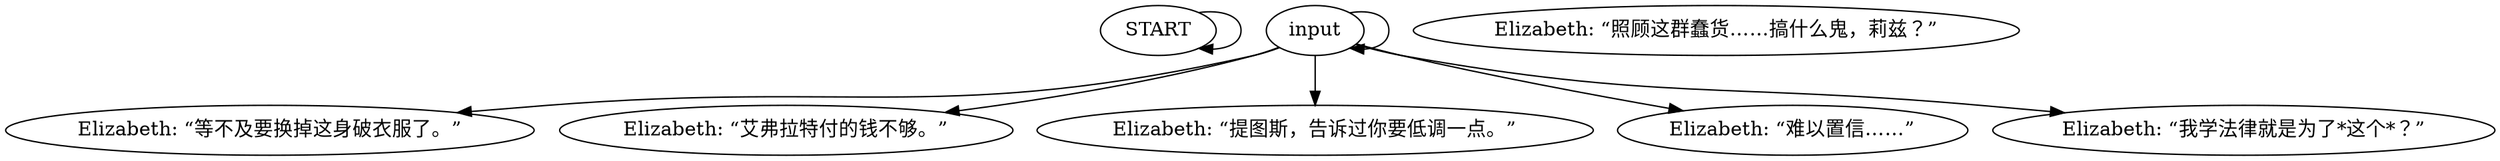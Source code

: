 # WHIRLING F1 / FIXER barks
# Elizabeth barks:
# ==================================================
digraph G {
	  0 [label="START"];
	  1 [label="input"];
	  2 [label="Elizabeth: “等不及要换掉这身破衣服了。”"];
	  3 [label="Elizabeth: “艾弗拉特付的钱不够。”"];
	  4 [label="Elizabeth: “提图斯，告诉过你要低调一点。”"];
	  5 [label="Elizabeth: “照顾这群蠢货……搞什么鬼，莉兹？”"];
	  6 [label="Elizabeth: “难以置信……”"];
	  7 [label="Elizabeth: “我学法律就是为了*这个*？”"];
	  0 -> 0
	  1 -> 1
	  1 -> 2
	  1 -> 3
	  1 -> 4
	  1 -> 6
	  1 -> 7
}

